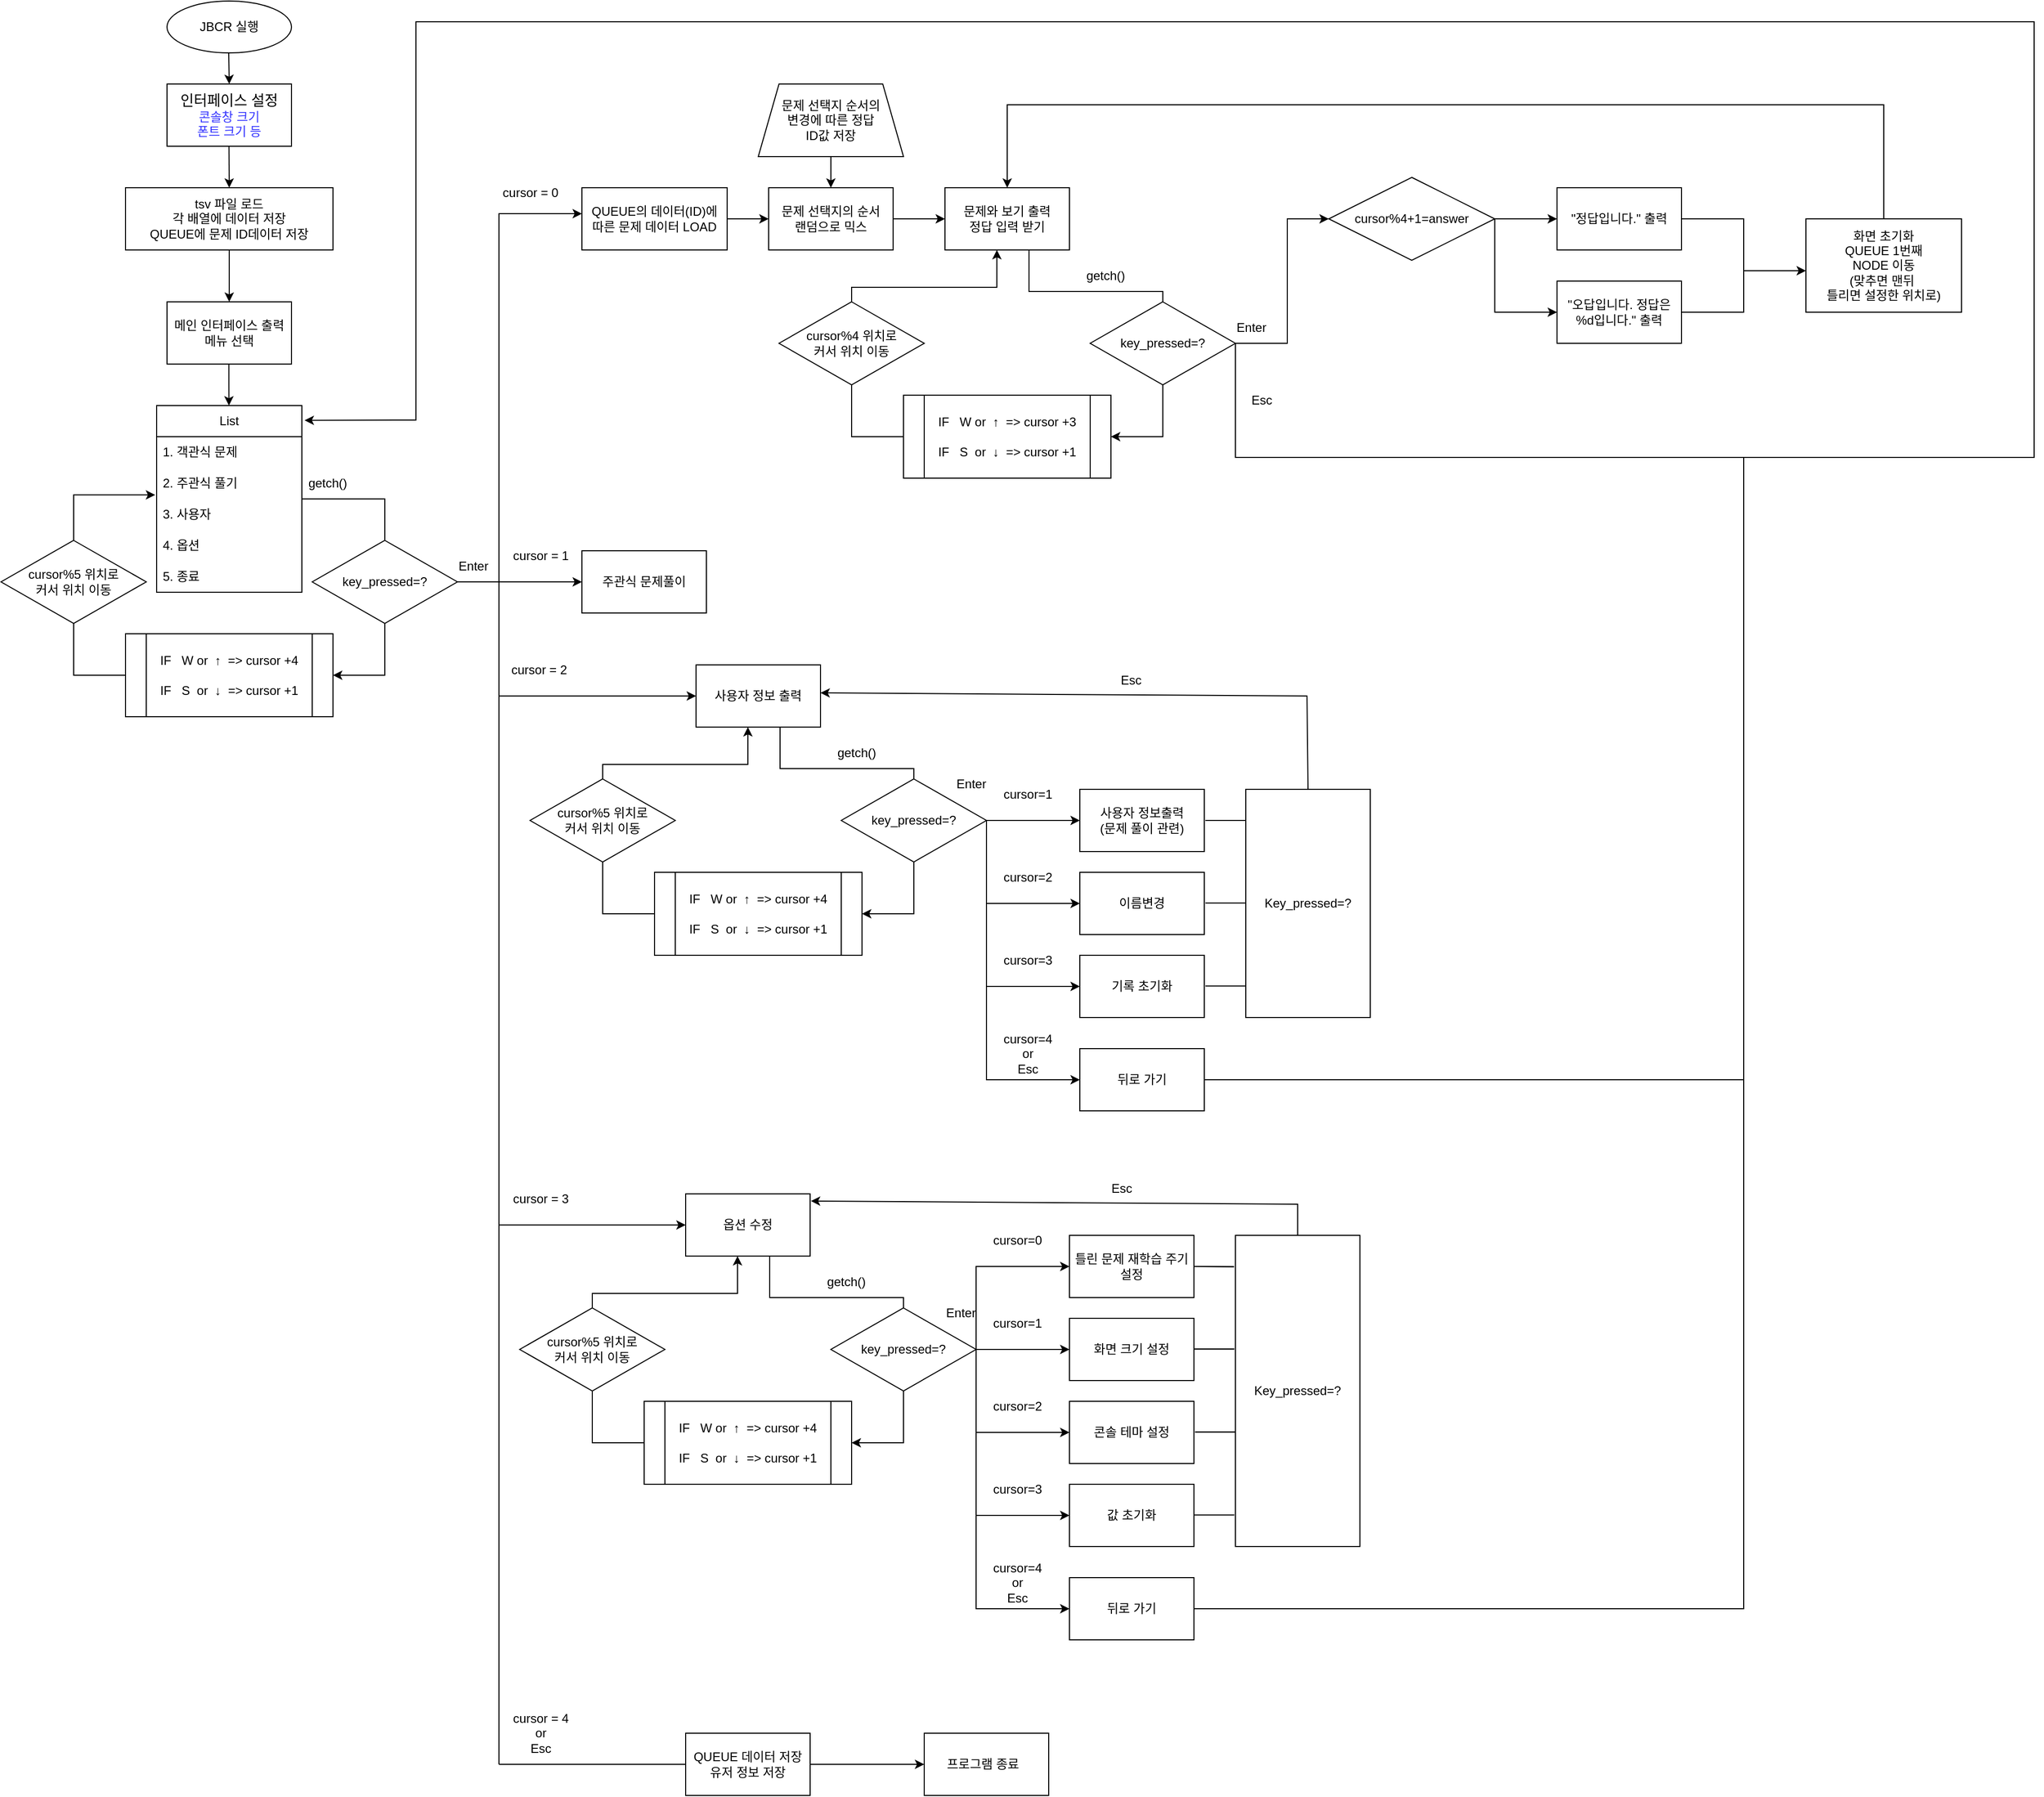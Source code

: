 <mxfile version="21.0.6" type="device"><diagram name="페이지-1" id="7ApFI5vhnYlsAQHMSmPb"><mxGraphModel dx="2670" dy="2430" grid="1" gridSize="10" guides="1" tooltips="1" connect="1" arrows="1" fold="1" page="1" pageScale="1" pageWidth="3300" pageHeight="4681" math="0" shadow="0"><root><mxCell id="0"/><mxCell id="1" parent="0"/><mxCell id="Wcht9jmc_kbPooDy3gbA-1" value="&lt;font style=&quot;font-size: 14px;&quot;&gt;인터페이스 설정&lt;/font&gt;&lt;br&gt;&lt;font color=&quot;#3333ff&quot;&gt;콘솔창 크기&lt;br&gt;폰트 크기 등&lt;/font&gt;" style="rounded=0;whiteSpace=wrap;html=1;" vertex="1" parent="1"><mxGeometry x="160" y="140" width="120" height="60" as="geometry"/></mxCell><mxCell id="Wcht9jmc_kbPooDy3gbA-2" value="JBCR 실행" style="ellipse;whiteSpace=wrap;html=1;" vertex="1" parent="1"><mxGeometry x="160" y="60" width="120" height="50" as="geometry"/></mxCell><mxCell id="Wcht9jmc_kbPooDy3gbA-3" value="" style="endArrow=classic;html=1;rounded=0;entryX=0.5;entryY=0;entryDx=0;entryDy=0;" edge="1" parent="1" target="Wcht9jmc_kbPooDy3gbA-1"><mxGeometry width="50" height="50" relative="1" as="geometry"><mxPoint x="219.5" y="110" as="sourcePoint"/><mxPoint x="220" y="150" as="targetPoint"/><Array as="points"><mxPoint x="220" y="140"/></Array></mxGeometry></mxCell><mxCell id="Wcht9jmc_kbPooDy3gbA-7" value="메인 인터페이스 출력&lt;br&gt;메뉴 선택" style="rounded=0;whiteSpace=wrap;html=1;" vertex="1" parent="1"><mxGeometry x="160" y="350" width="120" height="60" as="geometry"/></mxCell><mxCell id="Wcht9jmc_kbPooDy3gbA-9" value="" style="endArrow=classic;html=1;rounded=0;entryX=0.5;entryY=0;entryDx=0;entryDy=0;" edge="1" parent="1" target="Wcht9jmc_kbPooDy3gbA-36"><mxGeometry width="50" height="50" relative="1" as="geometry"><mxPoint x="219.75" y="200" as="sourcePoint"/><mxPoint x="220.25" y="230" as="targetPoint"/><Array as="points"/></mxGeometry></mxCell><mxCell id="Wcht9jmc_kbPooDy3gbA-13" value="" style="endArrow=classic;html=1;rounded=0;" edge="1" parent="1" target="Wcht9jmc_kbPooDy3gbA-20"><mxGeometry width="50" height="50" relative="1" as="geometry"><mxPoint x="219.66" y="410" as="sourcePoint"/><mxPoint x="220" y="460" as="targetPoint"/><Array as="points"><mxPoint x="219.66" y="430.24"/></Array></mxGeometry></mxCell><mxCell id="Wcht9jmc_kbPooDy3gbA-14" value="" style="endArrow=classic;html=1;rounded=0;" edge="1" parent="1"><mxGeometry width="50" height="50" relative="1" as="geometry"><mxPoint x="480" y="595" as="sourcePoint"/><mxPoint x="560" y="265" as="targetPoint"/><Array as="points"><mxPoint x="480" y="265"/></Array></mxGeometry></mxCell><mxCell id="Wcht9jmc_kbPooDy3gbA-15" value="" style="endArrow=classic;html=1;rounded=0;entryX=0;entryY=0.5;entryDx=0;entryDy=0;" edge="1" parent="1" target="Wcht9jmc_kbPooDy3gbA-67"><mxGeometry width="50" height="50" relative="1" as="geometry"><mxPoint x="480" y="590" as="sourcePoint"/><mxPoint x="560" y="730" as="targetPoint"/><Array as="points"><mxPoint x="480" y="730"/></Array></mxGeometry></mxCell><mxCell id="Wcht9jmc_kbPooDy3gbA-16" value="" style="endArrow=classic;startArrow=classic;html=1;rounded=0;entryX=0;entryY=0.5;entryDx=0;entryDy=0;" edge="1" parent="1" target="Wcht9jmc_kbPooDy3gbA-98"><mxGeometry width="50" height="50" relative="1" as="geometry"><mxPoint x="560" y="620" as="sourcePoint"/><mxPoint x="560" y="1240" as="targetPoint"/><Array as="points"><mxPoint x="480" y="620"/><mxPoint x="480" y="1240"/></Array></mxGeometry></mxCell><mxCell id="Wcht9jmc_kbPooDy3gbA-17" value="&lt;br&gt;IF&amp;nbsp; &amp;nbsp;W or&amp;nbsp; ↑&amp;nbsp; =&amp;gt; cursor +4&lt;br&gt;&amp;nbsp;&lt;br&gt;IF&amp;nbsp; &amp;nbsp;S&amp;nbsp; or&amp;nbsp; ↓&amp;nbsp; =&amp;gt; cursor +1&lt;br&gt;&amp;nbsp;&amp;nbsp;" style="shape=process;whiteSpace=wrap;html=1;backgroundOutline=1;" vertex="1" parent="1"><mxGeometry x="120" y="670" width="200" height="80" as="geometry"/></mxCell><mxCell id="Wcht9jmc_kbPooDy3gbA-25" value="" style="edgeStyle=orthogonalEdgeStyle;rounded=0;orthogonalLoop=1;jettySize=auto;html=1;" edge="1" parent="1" source="Wcht9jmc_kbPooDy3gbA-20" target="Wcht9jmc_kbPooDy3gbA-17"><mxGeometry relative="1" as="geometry"><Array as="points"><mxPoint x="370" y="540"/><mxPoint x="370" y="710"/></Array></mxGeometry></mxCell><mxCell id="Wcht9jmc_kbPooDy3gbA-20" value="List" style="swimlane;fontStyle=0;childLayout=stackLayout;horizontal=1;startSize=30;horizontalStack=0;resizeParent=1;resizeParentMax=0;resizeLast=0;collapsible=1;marginBottom=0;whiteSpace=wrap;html=1;" vertex="1" parent="1"><mxGeometry x="150" y="450" width="140" height="180" as="geometry"><mxRectangle x="70" y="330" width="60" height="30" as="alternateBounds"/></mxGeometry></mxCell><mxCell id="Wcht9jmc_kbPooDy3gbA-21" value="1. 객관식 문제" style="text;strokeColor=none;fillColor=none;align=left;verticalAlign=middle;spacingLeft=4;spacingRight=4;overflow=hidden;points=[[0,0.5],[1,0.5]];portConstraint=eastwest;rotatable=0;whiteSpace=wrap;html=1;" vertex="1" parent="Wcht9jmc_kbPooDy3gbA-20"><mxGeometry y="30" width="140" height="30" as="geometry"/></mxCell><mxCell id="Wcht9jmc_kbPooDy3gbA-22" value="2. 주관식 풀기" style="text;strokeColor=none;fillColor=none;align=left;verticalAlign=middle;spacingLeft=4;spacingRight=4;overflow=hidden;points=[[0,0.5],[1,0.5]];portConstraint=eastwest;rotatable=0;whiteSpace=wrap;html=1;" vertex="1" parent="Wcht9jmc_kbPooDy3gbA-20"><mxGeometry y="60" width="140" height="30" as="geometry"/></mxCell><mxCell id="Wcht9jmc_kbPooDy3gbA-26" value="3. 사용자" style="text;strokeColor=none;fillColor=none;align=left;verticalAlign=middle;spacingLeft=4;spacingRight=4;overflow=hidden;points=[[0,0.5],[1,0.5]];portConstraint=eastwest;rotatable=0;whiteSpace=wrap;html=1;" vertex="1" parent="Wcht9jmc_kbPooDy3gbA-20"><mxGeometry y="90" width="140" height="30" as="geometry"/></mxCell><mxCell id="Wcht9jmc_kbPooDy3gbA-24" value="4. 옵션" style="text;strokeColor=none;fillColor=none;align=left;verticalAlign=middle;spacingLeft=4;spacingRight=4;overflow=hidden;points=[[0,0.5],[1,0.5]];portConstraint=eastwest;rotatable=0;whiteSpace=wrap;html=1;" vertex="1" parent="Wcht9jmc_kbPooDy3gbA-20"><mxGeometry y="120" width="140" height="30" as="geometry"/></mxCell><mxCell id="Wcht9jmc_kbPooDy3gbA-23" value="5. 종료" style="text;strokeColor=none;fillColor=none;align=left;verticalAlign=middle;spacingLeft=4;spacingRight=4;overflow=hidden;points=[[0,0.5],[1,0.5]];portConstraint=eastwest;rotatable=0;whiteSpace=wrap;html=1;" vertex="1" parent="Wcht9jmc_kbPooDy3gbA-20"><mxGeometry y="150" width="140" height="30" as="geometry"/></mxCell><mxCell id="Wcht9jmc_kbPooDy3gbA-27" value="" style="edgeStyle=orthogonalEdgeStyle;rounded=0;orthogonalLoop=1;jettySize=auto;html=1;entryX=-0.01;entryY=-0.129;entryDx=0;entryDy=0;entryPerimeter=0;exitX=0;exitY=0.5;exitDx=0;exitDy=0;" edge="1" parent="1" source="Wcht9jmc_kbPooDy3gbA-17" target="Wcht9jmc_kbPooDy3gbA-26"><mxGeometry relative="1" as="geometry"><mxPoint x="69" y="710" as="sourcePoint"/><mxPoint x="100" y="540" as="targetPoint"/><Array as="points"><mxPoint x="70" y="710"/><mxPoint x="70" y="536"/></Array></mxGeometry></mxCell><mxCell id="Wcht9jmc_kbPooDy3gbA-28" value="getch()" style="text;html=1;strokeColor=none;fillColor=none;align=center;verticalAlign=middle;whiteSpace=wrap;rounded=0;" vertex="1" parent="1"><mxGeometry x="290" y="510" width="50" height="30" as="geometry"/></mxCell><mxCell id="Wcht9jmc_kbPooDy3gbA-29" value="key_pressed=?" style="rhombus;whiteSpace=wrap;html=1;" vertex="1" parent="1"><mxGeometry x="300" y="580" width="140" height="80" as="geometry"/></mxCell><mxCell id="Wcht9jmc_kbPooDy3gbA-32" value="cursor%5 위치로&lt;br&gt;커서 위치 이동" style="rhombus;whiteSpace=wrap;html=1;" vertex="1" parent="1"><mxGeometry y="580" width="140" height="80" as="geometry"/></mxCell><mxCell id="Wcht9jmc_kbPooDy3gbA-33" value="" style="endArrow=none;html=1;rounded=0;exitX=1;exitY=0.5;exitDx=0;exitDy=0;" edge="1" parent="1" source="Wcht9jmc_kbPooDy3gbA-29"><mxGeometry width="50" height="50" relative="1" as="geometry"><mxPoint x="370" y="550" as="sourcePoint"/><mxPoint x="480" y="620" as="targetPoint"/><Array as="points"><mxPoint x="460" y="620"/></Array></mxGeometry></mxCell><mxCell id="Wcht9jmc_kbPooDy3gbA-34" value="Enter" style="text;html=1;align=center;verticalAlign=middle;resizable=0;points=[];autosize=1;strokeColor=none;fillColor=none;" vertex="1" parent="1"><mxGeometry x="430" y="590" width="50" height="30" as="geometry"/></mxCell><mxCell id="Wcht9jmc_kbPooDy3gbA-39" value="" style="edgeStyle=orthogonalEdgeStyle;rounded=0;orthogonalLoop=1;jettySize=auto;html=1;" edge="1" parent="1" source="Wcht9jmc_kbPooDy3gbA-35" target="Wcht9jmc_kbPooDy3gbA-38"><mxGeometry relative="1" as="geometry"/></mxCell><mxCell id="Wcht9jmc_kbPooDy3gbA-35" value="QUEUE의 데이터(ID)에&lt;br&gt;따른 문제 데이터 LOAD" style="rounded=0;whiteSpace=wrap;html=1;" vertex="1" parent="1"><mxGeometry x="560" y="240" width="140" height="60" as="geometry"/></mxCell><mxCell id="Wcht9jmc_kbPooDy3gbA-37" value="" style="edgeStyle=orthogonalEdgeStyle;rounded=0;orthogonalLoop=1;jettySize=auto;html=1;" edge="1" parent="1" source="Wcht9jmc_kbPooDy3gbA-36" target="Wcht9jmc_kbPooDy3gbA-7"><mxGeometry relative="1" as="geometry"/></mxCell><mxCell id="Wcht9jmc_kbPooDy3gbA-36" value="tsv 파일 로드&lt;br&gt;각 배열에 데이터 저장&lt;br&gt;QUEUE에 문제 ID데이터 저장" style="rounded=0;whiteSpace=wrap;html=1;" vertex="1" parent="1"><mxGeometry x="120" y="240" width="200" height="60" as="geometry"/></mxCell><mxCell id="Wcht9jmc_kbPooDy3gbA-41" value="" style="edgeStyle=orthogonalEdgeStyle;rounded=0;orthogonalLoop=1;jettySize=auto;html=1;" edge="1" parent="1" source="Wcht9jmc_kbPooDy3gbA-38" target="Wcht9jmc_kbPooDy3gbA-40"><mxGeometry relative="1" as="geometry"/></mxCell><mxCell id="Wcht9jmc_kbPooDy3gbA-38" value="문제 선택지의 순서&lt;br&gt;랜덤으로 믹스" style="rounded=0;whiteSpace=wrap;html=1;" vertex="1" parent="1"><mxGeometry x="740" y="240" width="120" height="60" as="geometry"/></mxCell><mxCell id="Wcht9jmc_kbPooDy3gbA-40" value="문제와 보기 출력&lt;br&gt;정답 입력 받기" style="rounded=0;whiteSpace=wrap;html=1;" vertex="1" parent="1"><mxGeometry x="910" y="240" width="120" height="60" as="geometry"/></mxCell><mxCell id="Wcht9jmc_kbPooDy3gbA-44" value="&lt;br&gt;IF&amp;nbsp; &amp;nbsp;W or&amp;nbsp; ↑&amp;nbsp; =&amp;gt; cursor +3&lt;br&gt;&amp;nbsp;&lt;br&gt;IF&amp;nbsp; &amp;nbsp;S&amp;nbsp; or&amp;nbsp; ↓&amp;nbsp; =&amp;gt; cursor +1&lt;br&gt;&amp;nbsp;&amp;nbsp;" style="shape=process;whiteSpace=wrap;html=1;backgroundOutline=1;" vertex="1" parent="1"><mxGeometry x="870" y="440" width="200" height="80" as="geometry"/></mxCell><mxCell id="Wcht9jmc_kbPooDy3gbA-45" value="" style="edgeStyle=orthogonalEdgeStyle;rounded=0;orthogonalLoop=1;jettySize=auto;html=1;" edge="1" parent="1" target="Wcht9jmc_kbPooDy3gbA-44"><mxGeometry relative="1" as="geometry"><mxPoint x="990" y="300" as="sourcePoint"/><Array as="points"><mxPoint x="991" y="300"/><mxPoint x="991" y="340"/><mxPoint x="1120" y="340"/><mxPoint x="1120" y="480"/></Array></mxGeometry></mxCell><mxCell id="Wcht9jmc_kbPooDy3gbA-46" value="" style="edgeStyle=orthogonalEdgeStyle;rounded=0;orthogonalLoop=1;jettySize=auto;html=1;entryX=0.417;entryY=1;entryDx=0;entryDy=0;entryPerimeter=0;exitX=0;exitY=0.5;exitDx=0;exitDy=0;" edge="1" parent="1" source="Wcht9jmc_kbPooDy3gbA-44" target="Wcht9jmc_kbPooDy3gbA-40"><mxGeometry relative="1" as="geometry"><mxPoint x="819" y="510" as="sourcePoint"/><mxPoint x="899" y="336" as="targetPoint"/><Array as="points"><mxPoint x="820" y="480"/><mxPoint x="820" y="336"/><mxPoint x="960" y="336"/></Array></mxGeometry></mxCell><mxCell id="Wcht9jmc_kbPooDy3gbA-47" value="getch()" style="text;html=1;strokeColor=none;fillColor=none;align=center;verticalAlign=middle;whiteSpace=wrap;rounded=0;" vertex="1" parent="1"><mxGeometry x="1040" y="310" width="50" height="30" as="geometry"/></mxCell><mxCell id="Wcht9jmc_kbPooDy3gbA-48" value="key_pressed=?" style="rhombus;whiteSpace=wrap;html=1;" vertex="1" parent="1"><mxGeometry x="1050" y="350" width="140" height="80" as="geometry"/></mxCell><mxCell id="Wcht9jmc_kbPooDy3gbA-49" value="cursor%4 위치로&lt;br&gt;커서 위치 이동" style="rhombus;whiteSpace=wrap;html=1;" vertex="1" parent="1"><mxGeometry x="750" y="350" width="140" height="80" as="geometry"/></mxCell><mxCell id="Wcht9jmc_kbPooDy3gbA-50" value="Enter" style="text;html=1;align=center;verticalAlign=middle;resizable=0;points=[];autosize=1;strokeColor=none;fillColor=none;" vertex="1" parent="1"><mxGeometry x="1180" y="360" width="50" height="30" as="geometry"/></mxCell><mxCell id="Wcht9jmc_kbPooDy3gbA-52" value="" style="edgeStyle=orthogonalEdgeStyle;rounded=0;orthogonalLoop=1;jettySize=auto;html=1;" edge="1" parent="1" source="Wcht9jmc_kbPooDy3gbA-51" target="Wcht9jmc_kbPooDy3gbA-38"><mxGeometry relative="1" as="geometry"/></mxCell><mxCell id="Wcht9jmc_kbPooDy3gbA-51" value="문제 선택지 순서의&lt;br&gt;변경에 따른 정답 &lt;br&gt;ID값 저장&lt;br&gt;" style="shape=trapezoid;perimeter=trapezoidPerimeter;whiteSpace=wrap;html=1;fixedSize=1;" vertex="1" parent="1"><mxGeometry x="730" y="140" width="140" height="70" as="geometry"/></mxCell><mxCell id="Wcht9jmc_kbPooDy3gbA-53" value="" style="endArrow=classic;html=1;rounded=0;" edge="1" parent="1"><mxGeometry width="50" height="50" relative="1" as="geometry"><mxPoint x="1190" y="390" as="sourcePoint"/><mxPoint x="1280" y="270" as="targetPoint"/><Array as="points"><mxPoint x="1240" y="390"/><mxPoint x="1240" y="270"/></Array></mxGeometry></mxCell><mxCell id="Wcht9jmc_kbPooDy3gbA-55" value="cursor%4+1=answer" style="rhombus;whiteSpace=wrap;html=1;" vertex="1" parent="1"><mxGeometry x="1280" y="230" width="160" height="80" as="geometry"/></mxCell><mxCell id="Wcht9jmc_kbPooDy3gbA-56" value="&quot;정답입니다.&quot; 출력&lt;br&gt;" style="rounded=0;whiteSpace=wrap;html=1;" vertex="1" parent="1"><mxGeometry x="1500" y="240" width="120" height="60" as="geometry"/></mxCell><mxCell id="Wcht9jmc_kbPooDy3gbA-57" value="" style="endArrow=classic;html=1;rounded=0;entryX=0;entryY=0.5;entryDx=0;entryDy=0;" edge="1" parent="1" source="Wcht9jmc_kbPooDy3gbA-55" target="Wcht9jmc_kbPooDy3gbA-56"><mxGeometry width="50" height="50" relative="1" as="geometry"><mxPoint x="1440" y="320" as="sourcePoint"/><mxPoint x="1490" y="270" as="targetPoint"/></mxGeometry></mxCell><mxCell id="Wcht9jmc_kbPooDy3gbA-58" value="" style="endArrow=classic;html=1;rounded=0;exitX=1;exitY=0.5;exitDx=0;exitDy=0;" edge="1" parent="1" source="Wcht9jmc_kbPooDy3gbA-55"><mxGeometry width="50" height="50" relative="1" as="geometry"><mxPoint x="1460" y="360" as="sourcePoint"/><mxPoint x="1500" y="360" as="targetPoint"/><Array as="points"><mxPoint x="1440" y="360"/></Array></mxGeometry></mxCell><mxCell id="Wcht9jmc_kbPooDy3gbA-59" value="&quot;오답입니다. 정답은 %d입니다.&quot; 출력" style="rounded=0;whiteSpace=wrap;html=1;" vertex="1" parent="1"><mxGeometry x="1500" y="330" width="120" height="60" as="geometry"/></mxCell><mxCell id="Wcht9jmc_kbPooDy3gbA-60" value="" style="endArrow=none;html=1;rounded=0;exitX=1;exitY=0.5;exitDx=0;exitDy=0;entryX=1;entryY=0.5;entryDx=0;entryDy=0;" edge="1" parent="1" source="Wcht9jmc_kbPooDy3gbA-59" target="Wcht9jmc_kbPooDy3gbA-56"><mxGeometry width="50" height="50" relative="1" as="geometry"><mxPoint x="1660" y="370" as="sourcePoint"/><mxPoint x="1710" y="320" as="targetPoint"/><Array as="points"><mxPoint x="1680" y="360"/><mxPoint x="1680" y="270"/></Array></mxGeometry></mxCell><mxCell id="Wcht9jmc_kbPooDy3gbA-61" value="" style="endArrow=classic;html=1;rounded=0;" edge="1" parent="1"><mxGeometry width="50" height="50" relative="1" as="geometry"><mxPoint x="1680" y="320" as="sourcePoint"/><mxPoint x="1740" y="320" as="targetPoint"/></mxGeometry></mxCell><mxCell id="Wcht9jmc_kbPooDy3gbA-62" value="화면 초기화&lt;br&gt;QUEUE 1번째&lt;br&gt;NODE 이동&lt;br&gt;(맞추면 맨뒤&amp;nbsp;&lt;br&gt;틀리면 설정한 위치로)" style="rounded=0;whiteSpace=wrap;html=1;" vertex="1" parent="1"><mxGeometry x="1740" y="270" width="150" height="90" as="geometry"/></mxCell><mxCell id="Wcht9jmc_kbPooDy3gbA-63" value="" style="endArrow=classic;html=1;rounded=0;exitX=0.5;exitY=0;exitDx=0;exitDy=0;entryX=0.5;entryY=0;entryDx=0;entryDy=0;" edge="1" parent="1" source="Wcht9jmc_kbPooDy3gbA-62" target="Wcht9jmc_kbPooDy3gbA-40"><mxGeometry width="50" height="50" relative="1" as="geometry"><mxPoint x="1240" y="480" as="sourcePoint"/><mxPoint x="1815" y="160" as="targetPoint"/><Array as="points"><mxPoint x="1815" y="160"/><mxPoint x="970" y="160"/><mxPoint x="970" y="220"/></Array></mxGeometry></mxCell><mxCell id="Wcht9jmc_kbPooDy3gbA-64" value="" style="endArrow=classic;html=1;rounded=0;exitX=1;exitY=0.5;exitDx=0;exitDy=0;entryX=1.019;entryY=0.079;entryDx=0;entryDy=0;entryPerimeter=0;" edge="1" parent="1" source="Wcht9jmc_kbPooDy3gbA-48" target="Wcht9jmc_kbPooDy3gbA-20"><mxGeometry width="50" height="50" relative="1" as="geometry"><mxPoint x="1410" y="440" as="sourcePoint"/><mxPoint x="342.308" y="80" as="targetPoint"/><Array as="points"><mxPoint x="1190" y="500"/><mxPoint x="1960" y="500"/><mxPoint x="1960" y="80"/><mxPoint x="400" y="80"/><mxPoint x="400" y="464"/></Array></mxGeometry></mxCell><mxCell id="Wcht9jmc_kbPooDy3gbA-65" value="Esc" style="text;html=1;align=center;verticalAlign=middle;resizable=0;points=[];autosize=1;strokeColor=none;fillColor=none;" vertex="1" parent="1"><mxGeometry x="1195" y="430" width="40" height="30" as="geometry"/></mxCell><mxCell id="Wcht9jmc_kbPooDy3gbA-66" value="주관식 문제풀이" style="rounded=0;whiteSpace=wrap;html=1;" vertex="1" parent="1"><mxGeometry x="560" y="590" width="120" height="60" as="geometry"/></mxCell><mxCell id="Wcht9jmc_kbPooDy3gbA-67" value="사용자 정보 출력" style="rounded=0;whiteSpace=wrap;html=1;" vertex="1" parent="1"><mxGeometry x="670" y="700" width="120" height="60" as="geometry"/></mxCell><mxCell id="Wcht9jmc_kbPooDy3gbA-68" value="&lt;br&gt;IF&amp;nbsp; &amp;nbsp;W or&amp;nbsp; ↑&amp;nbsp; =&amp;gt; cursor +4&lt;br&gt;&amp;nbsp;&lt;br&gt;IF&amp;nbsp; &amp;nbsp;S&amp;nbsp; or&amp;nbsp; ↓&amp;nbsp; =&amp;gt; cursor +1&lt;br&gt;&amp;nbsp;&amp;nbsp;" style="shape=process;whiteSpace=wrap;html=1;backgroundOutline=1;" vertex="1" parent="1"><mxGeometry x="630" y="900" width="200" height="80" as="geometry"/></mxCell><mxCell id="Wcht9jmc_kbPooDy3gbA-69" value="" style="edgeStyle=orthogonalEdgeStyle;rounded=0;orthogonalLoop=1;jettySize=auto;html=1;" edge="1" parent="1" target="Wcht9jmc_kbPooDy3gbA-68"><mxGeometry relative="1" as="geometry"><mxPoint x="750" y="760" as="sourcePoint"/><Array as="points"><mxPoint x="751" y="760"/><mxPoint x="751" y="800"/><mxPoint x="880" y="800"/><mxPoint x="880" y="940"/></Array></mxGeometry></mxCell><mxCell id="Wcht9jmc_kbPooDy3gbA-70" value="" style="edgeStyle=orthogonalEdgeStyle;rounded=0;orthogonalLoop=1;jettySize=auto;html=1;entryX=0.417;entryY=1;entryDx=0;entryDy=0;entryPerimeter=0;exitX=0;exitY=0.5;exitDx=0;exitDy=0;" edge="1" parent="1" source="Wcht9jmc_kbPooDy3gbA-68"><mxGeometry relative="1" as="geometry"><mxPoint x="579" y="970" as="sourcePoint"/><mxPoint x="720" y="760" as="targetPoint"/><Array as="points"><mxPoint x="580" y="940"/><mxPoint x="580" y="796"/><mxPoint x="720" y="796"/></Array></mxGeometry></mxCell><mxCell id="Wcht9jmc_kbPooDy3gbA-71" value="getch()" style="text;html=1;strokeColor=none;fillColor=none;align=center;verticalAlign=middle;whiteSpace=wrap;rounded=0;" vertex="1" parent="1"><mxGeometry x="800" y="770" width="50" height="30" as="geometry"/></mxCell><mxCell id="Wcht9jmc_kbPooDy3gbA-72" value="key_pressed=?" style="rhombus;whiteSpace=wrap;html=1;" vertex="1" parent="1"><mxGeometry x="810" y="810" width="140" height="80" as="geometry"/></mxCell><mxCell id="Wcht9jmc_kbPooDy3gbA-73" value="cursor%5 위치로&lt;br&gt;커서 위치 이동" style="rhombus;whiteSpace=wrap;html=1;" vertex="1" parent="1"><mxGeometry x="510" y="810" width="140" height="80" as="geometry"/></mxCell><mxCell id="Wcht9jmc_kbPooDy3gbA-75" value="" style="endArrow=classic;html=1;rounded=0;exitX=1;exitY=0.5;exitDx=0;exitDy=0;" edge="1" parent="1" source="Wcht9jmc_kbPooDy3gbA-72"><mxGeometry width="50" height="50" relative="1" as="geometry"><mxPoint x="1060" y="900" as="sourcePoint"/><mxPoint x="1040" y="850" as="targetPoint"/></mxGeometry></mxCell><mxCell id="Wcht9jmc_kbPooDy3gbA-76" value="사용자 정보출력&lt;br&gt;(문제 풀이 관련)" style="rounded=0;whiteSpace=wrap;html=1;" vertex="1" parent="1"><mxGeometry x="1040" y="820" width="120" height="60" as="geometry"/></mxCell><mxCell id="Wcht9jmc_kbPooDy3gbA-81" value="이름변경" style="rounded=0;whiteSpace=wrap;html=1;" vertex="1" parent="1"><mxGeometry x="1040" y="900" width="120" height="60" as="geometry"/></mxCell><mxCell id="Wcht9jmc_kbPooDy3gbA-82" value="기록 초기화" style="rounded=0;whiteSpace=wrap;html=1;" vertex="1" parent="1"><mxGeometry x="1040" y="980" width="120" height="60" as="geometry"/></mxCell><mxCell id="Wcht9jmc_kbPooDy3gbA-83" value="뒤로 가기" style="rounded=0;whiteSpace=wrap;html=1;" vertex="1" parent="1"><mxGeometry x="1040" y="1070" width="120" height="60" as="geometry"/></mxCell><mxCell id="Wcht9jmc_kbPooDy3gbA-86" value="" style="endArrow=classic;html=1;rounded=0;entryX=0;entryY=0.5;entryDx=0;entryDy=0;" edge="1" parent="1" target="Wcht9jmc_kbPooDy3gbA-83"><mxGeometry width="50" height="50" relative="1" as="geometry"><mxPoint x="950" y="850" as="sourcePoint"/><mxPoint x="980" y="940" as="targetPoint"/><Array as="points"><mxPoint x="950" y="1100"/></Array></mxGeometry></mxCell><mxCell id="Wcht9jmc_kbPooDy3gbA-87" value="" style="endArrow=classic;html=1;rounded=0;entryX=0;entryY=0.5;entryDx=0;entryDy=0;" edge="1" parent="1" target="Wcht9jmc_kbPooDy3gbA-82"><mxGeometry width="50" height="50" relative="1" as="geometry"><mxPoint x="950" y="1010" as="sourcePoint"/><mxPoint x="1000" y="970" as="targetPoint"/></mxGeometry></mxCell><mxCell id="Wcht9jmc_kbPooDy3gbA-88" value="" style="endArrow=classic;html=1;rounded=0;entryX=0;entryY=0.5;entryDx=0;entryDy=0;" edge="1" parent="1" target="Wcht9jmc_kbPooDy3gbA-81"><mxGeometry width="50" height="50" relative="1" as="geometry"><mxPoint x="950" y="930" as="sourcePoint"/><mxPoint x="960" y="840" as="targetPoint"/></mxGeometry></mxCell><mxCell id="Wcht9jmc_kbPooDy3gbA-92" value="cursor=1" style="text;html=1;strokeColor=none;fillColor=none;align=center;verticalAlign=middle;whiteSpace=wrap;rounded=0;" vertex="1" parent="1"><mxGeometry x="960" y="810" width="60" height="30" as="geometry"/></mxCell><mxCell id="Wcht9jmc_kbPooDy3gbA-94" value="cursor=2" style="text;html=1;strokeColor=none;fillColor=none;align=center;verticalAlign=middle;whiteSpace=wrap;rounded=0;" vertex="1" parent="1"><mxGeometry x="960" y="890" width="60" height="30" as="geometry"/></mxCell><mxCell id="Wcht9jmc_kbPooDy3gbA-95" value="cursor=3" style="text;html=1;strokeColor=none;fillColor=none;align=center;verticalAlign=middle;whiteSpace=wrap;rounded=0;" vertex="1" parent="1"><mxGeometry x="960" y="970" width="60" height="30" as="geometry"/></mxCell><mxCell id="Wcht9jmc_kbPooDy3gbA-96" value="cursor=4&lt;br&gt;or&lt;br&gt;Esc" style="text;html=1;strokeColor=none;fillColor=none;align=center;verticalAlign=middle;whiteSpace=wrap;rounded=0;" vertex="1" parent="1"><mxGeometry x="960" y="1060" width="60" height="30" as="geometry"/></mxCell><mxCell id="Wcht9jmc_kbPooDy3gbA-97" value="Enter" style="text;html=1;align=center;verticalAlign=middle;resizable=0;points=[];autosize=1;strokeColor=none;fillColor=none;" vertex="1" parent="1"><mxGeometry x="910" y="800" width="50" height="30" as="geometry"/></mxCell><mxCell id="Wcht9jmc_kbPooDy3gbA-98" value="옵션 수정" style="rounded=0;whiteSpace=wrap;html=1;" vertex="1" parent="1"><mxGeometry x="660" y="1210" width="120" height="60" as="geometry"/></mxCell><mxCell id="Wcht9jmc_kbPooDy3gbA-99" value="&lt;br&gt;IF&amp;nbsp; &amp;nbsp;W or&amp;nbsp; ↑&amp;nbsp; =&amp;gt; cursor +4&lt;br&gt;&amp;nbsp;&lt;br&gt;IF&amp;nbsp; &amp;nbsp;S&amp;nbsp; or&amp;nbsp; ↓&amp;nbsp; =&amp;gt; cursor +1&lt;br&gt;&amp;nbsp;&amp;nbsp;" style="shape=process;whiteSpace=wrap;html=1;backgroundOutline=1;" vertex="1" parent="1"><mxGeometry x="620" y="1410" width="200" height="80" as="geometry"/></mxCell><mxCell id="Wcht9jmc_kbPooDy3gbA-100" value="" style="edgeStyle=orthogonalEdgeStyle;rounded=0;orthogonalLoop=1;jettySize=auto;html=1;" edge="1" parent="1" target="Wcht9jmc_kbPooDy3gbA-99"><mxGeometry relative="1" as="geometry"><mxPoint x="740" y="1270" as="sourcePoint"/><Array as="points"><mxPoint x="741" y="1270"/><mxPoint x="741" y="1310"/><mxPoint x="870" y="1310"/><mxPoint x="870" y="1450"/></Array></mxGeometry></mxCell><mxCell id="Wcht9jmc_kbPooDy3gbA-101" value="" style="edgeStyle=orthogonalEdgeStyle;rounded=0;orthogonalLoop=1;jettySize=auto;html=1;entryX=0.417;entryY=1;entryDx=0;entryDy=0;entryPerimeter=0;exitX=0;exitY=0.5;exitDx=0;exitDy=0;" edge="1" parent="1" source="Wcht9jmc_kbPooDy3gbA-99"><mxGeometry relative="1" as="geometry"><mxPoint x="569" y="1480" as="sourcePoint"/><mxPoint x="710" y="1270" as="targetPoint"/><Array as="points"><mxPoint x="570" y="1450"/><mxPoint x="570" y="1306"/><mxPoint x="710" y="1306"/></Array></mxGeometry></mxCell><mxCell id="Wcht9jmc_kbPooDy3gbA-102" value="getch()" style="text;html=1;strokeColor=none;fillColor=none;align=center;verticalAlign=middle;whiteSpace=wrap;rounded=0;" vertex="1" parent="1"><mxGeometry x="790" y="1280" width="50" height="30" as="geometry"/></mxCell><mxCell id="Wcht9jmc_kbPooDy3gbA-103" value="key_pressed=?" style="rhombus;whiteSpace=wrap;html=1;" vertex="1" parent="1"><mxGeometry x="800" y="1320" width="140" height="80" as="geometry"/></mxCell><mxCell id="Wcht9jmc_kbPooDy3gbA-104" value="cursor%5 위치로&lt;br&gt;커서 위치 이동" style="rhombus;whiteSpace=wrap;html=1;" vertex="1" parent="1"><mxGeometry x="500" y="1320" width="140" height="80" as="geometry"/></mxCell><mxCell id="Wcht9jmc_kbPooDy3gbA-105" value="Enter" style="text;html=1;align=center;verticalAlign=middle;resizable=0;points=[];autosize=1;strokeColor=none;fillColor=none;" vertex="1" parent="1"><mxGeometry x="900" y="1310" width="50" height="30" as="geometry"/></mxCell><mxCell id="Wcht9jmc_kbPooDy3gbA-106" value="" style="endArrow=classic;html=1;rounded=0;exitX=1;exitY=0.5;exitDx=0;exitDy=0;" edge="1" parent="1"><mxGeometry width="50" height="50" relative="1" as="geometry"><mxPoint x="940" y="1360" as="sourcePoint"/><mxPoint x="1030" y="1360" as="targetPoint"/></mxGeometry></mxCell><mxCell id="Wcht9jmc_kbPooDy3gbA-107" value="틀린 문제 재학습 주기&lt;br&gt;설정" style="rounded=0;whiteSpace=wrap;html=1;" vertex="1" parent="1"><mxGeometry x="1030" y="1250" width="120" height="60" as="geometry"/></mxCell><mxCell id="Wcht9jmc_kbPooDy3gbA-108" value="화면 크기 설정" style="rounded=0;whiteSpace=wrap;html=1;" vertex="1" parent="1"><mxGeometry x="1030" y="1330" width="120" height="60" as="geometry"/></mxCell><mxCell id="Wcht9jmc_kbPooDy3gbA-109" value="콘솔 테마 설정" style="rounded=0;whiteSpace=wrap;html=1;" vertex="1" parent="1"><mxGeometry x="1030" y="1410" width="120" height="60" as="geometry"/></mxCell><mxCell id="Wcht9jmc_kbPooDy3gbA-110" value="값 초기화" style="rounded=0;whiteSpace=wrap;html=1;" vertex="1" parent="1"><mxGeometry x="1030" y="1490" width="120" height="60" as="geometry"/></mxCell><mxCell id="Wcht9jmc_kbPooDy3gbA-111" value="" style="endArrow=classic;html=1;rounded=0;entryX=0;entryY=0.5;entryDx=0;entryDy=0;" edge="1" parent="1" target="Wcht9jmc_kbPooDy3gbA-118"><mxGeometry width="50" height="50" relative="1" as="geometry"><mxPoint x="940" y="1360" as="sourcePoint"/><mxPoint x="1020" y="1610" as="targetPoint"/><Array as="points"><mxPoint x="940" y="1610"/></Array></mxGeometry></mxCell><mxCell id="Wcht9jmc_kbPooDy3gbA-112" value="" style="endArrow=classic;html=1;rounded=0;entryX=0;entryY=0.5;entryDx=0;entryDy=0;" edge="1" parent="1" target="Wcht9jmc_kbPooDy3gbA-110"><mxGeometry width="50" height="50" relative="1" as="geometry"><mxPoint x="940" y="1520" as="sourcePoint"/><mxPoint x="1000" y="1520" as="targetPoint"/></mxGeometry></mxCell><mxCell id="Wcht9jmc_kbPooDy3gbA-113" value="" style="endArrow=classic;html=1;rounded=0;entryX=0;entryY=0.5;entryDx=0;entryDy=0;" edge="1" parent="1" target="Wcht9jmc_kbPooDy3gbA-109"><mxGeometry width="50" height="50" relative="1" as="geometry"><mxPoint x="940" y="1440" as="sourcePoint"/><mxPoint x="950" y="1350" as="targetPoint"/></mxGeometry></mxCell><mxCell id="Wcht9jmc_kbPooDy3gbA-114" value="cursor=1" style="text;html=1;strokeColor=none;fillColor=none;align=center;verticalAlign=middle;whiteSpace=wrap;rounded=0;" vertex="1" parent="1"><mxGeometry x="950" y="1320" width="60" height="30" as="geometry"/></mxCell><mxCell id="Wcht9jmc_kbPooDy3gbA-115" value="cursor=2" style="text;html=1;strokeColor=none;fillColor=none;align=center;verticalAlign=middle;whiteSpace=wrap;rounded=0;" vertex="1" parent="1"><mxGeometry x="950" y="1400" width="60" height="30" as="geometry"/></mxCell><mxCell id="Wcht9jmc_kbPooDy3gbA-116" value="cursor=3" style="text;html=1;strokeColor=none;fillColor=none;align=center;verticalAlign=middle;whiteSpace=wrap;rounded=0;" vertex="1" parent="1"><mxGeometry x="950" y="1480" width="60" height="30" as="geometry"/></mxCell><mxCell id="Wcht9jmc_kbPooDy3gbA-117" value="cursor=4&lt;br&gt;or&lt;br&gt;Esc" style="text;html=1;strokeColor=none;fillColor=none;align=center;verticalAlign=middle;whiteSpace=wrap;rounded=0;" vertex="1" parent="1"><mxGeometry x="950" y="1570" width="60" height="30" as="geometry"/></mxCell><mxCell id="Wcht9jmc_kbPooDy3gbA-118" value="뒤로 가기" style="rounded=0;whiteSpace=wrap;html=1;" vertex="1" parent="1"><mxGeometry x="1030" y="1580" width="120" height="60" as="geometry"/></mxCell><mxCell id="Wcht9jmc_kbPooDy3gbA-121" value="" style="endArrow=classic;html=1;rounded=0;exitX=1;exitY=0.5;exitDx=0;exitDy=0;" edge="1" parent="1" source="Wcht9jmc_kbPooDy3gbA-103"><mxGeometry width="50" height="50" relative="1" as="geometry"><mxPoint x="945" y="1279.55" as="sourcePoint"/><mxPoint x="1030" y="1280" as="targetPoint"/><Array as="points"><mxPoint x="940" y="1280"/></Array></mxGeometry></mxCell><mxCell id="Wcht9jmc_kbPooDy3gbA-122" value="cursor=0" style="text;html=1;strokeColor=none;fillColor=none;align=center;verticalAlign=middle;whiteSpace=wrap;rounded=0;" vertex="1" parent="1"><mxGeometry x="950" y="1240" width="60" height="30" as="geometry"/></mxCell><mxCell id="Wcht9jmc_kbPooDy3gbA-124" value="Key_pressed=?" style="rounded=0;whiteSpace=wrap;html=1;" vertex="1" parent="1"><mxGeometry x="1190" y="1250" width="120" height="300" as="geometry"/></mxCell><mxCell id="Wcht9jmc_kbPooDy3gbA-125" value="" style="endArrow=none;html=1;rounded=0;entryX=-0.011;entryY=0.101;entryDx=0;entryDy=0;entryPerimeter=0;exitX=1;exitY=0.5;exitDx=0;exitDy=0;" edge="1" parent="1" source="Wcht9jmc_kbPooDy3gbA-107" target="Wcht9jmc_kbPooDy3gbA-124"><mxGeometry width="50" height="50" relative="1" as="geometry"><mxPoint x="1130" y="1400" as="sourcePoint"/><mxPoint x="1180" y="1350" as="targetPoint"/></mxGeometry></mxCell><mxCell id="Wcht9jmc_kbPooDy3gbA-126" value="" style="endArrow=none;html=1;rounded=0;entryX=-0.011;entryY=0.101;entryDx=0;entryDy=0;entryPerimeter=0;exitX=1;exitY=0.5;exitDx=0;exitDy=0;" edge="1" parent="1"><mxGeometry width="50" height="50" relative="1" as="geometry"><mxPoint x="1150" y="1359.64" as="sourcePoint"/><mxPoint x="1189" y="1359.64" as="targetPoint"/></mxGeometry></mxCell><mxCell id="Wcht9jmc_kbPooDy3gbA-127" value="" style="endArrow=none;html=1;rounded=0;entryX=-0.011;entryY=0.101;entryDx=0;entryDy=0;entryPerimeter=0;exitX=1;exitY=0.5;exitDx=0;exitDy=0;" edge="1" parent="1"><mxGeometry width="50" height="50" relative="1" as="geometry"><mxPoint x="1151" y="1439.64" as="sourcePoint"/><mxPoint x="1190" y="1439.64" as="targetPoint"/></mxGeometry></mxCell><mxCell id="Wcht9jmc_kbPooDy3gbA-128" value="" style="endArrow=none;html=1;rounded=0;entryX=-0.011;entryY=0.101;entryDx=0;entryDy=0;entryPerimeter=0;exitX=1;exitY=0.5;exitDx=0;exitDy=0;" edge="1" parent="1"><mxGeometry width="50" height="50" relative="1" as="geometry"><mxPoint x="1150" y="1519.64" as="sourcePoint"/><mxPoint x="1189" y="1519.64" as="targetPoint"/></mxGeometry></mxCell><mxCell id="Wcht9jmc_kbPooDy3gbA-129" value="" style="endArrow=classic;html=1;rounded=0;entryX=1.006;entryY=0.115;entryDx=0;entryDy=0;exitX=0.5;exitY=0;exitDx=0;exitDy=0;entryPerimeter=0;" edge="1" parent="1" source="Wcht9jmc_kbPooDy3gbA-124" target="Wcht9jmc_kbPooDy3gbA-98"><mxGeometry width="50" height="50" relative="1" as="geometry"><mxPoint x="1040" y="1280" as="sourcePoint"/><mxPoint x="1090" y="1230" as="targetPoint"/><Array as="points"><mxPoint x="1250" y="1220"/></Array></mxGeometry></mxCell><mxCell id="Wcht9jmc_kbPooDy3gbA-130" value="Esc" style="text;html=1;align=center;verticalAlign=middle;resizable=0;points=[];autosize=1;strokeColor=none;fillColor=none;" vertex="1" parent="1"><mxGeometry x="1060" y="1190" width="40" height="30" as="geometry"/></mxCell><mxCell id="Wcht9jmc_kbPooDy3gbA-131" value="Key_pressed=?" style="rounded=0;whiteSpace=wrap;html=1;" vertex="1" parent="1"><mxGeometry x="1190" y="1250" width="120" height="300" as="geometry"/></mxCell><mxCell id="Wcht9jmc_kbPooDy3gbA-132" value="" style="endArrow=none;html=1;rounded=0;entryX=-0.011;entryY=0.101;entryDx=0;entryDy=0;entryPerimeter=0;exitX=1;exitY=0.5;exitDx=0;exitDy=0;" edge="1" target="Wcht9jmc_kbPooDy3gbA-131" parent="1"><mxGeometry width="50" height="50" relative="1" as="geometry"><mxPoint x="1150" y="1280" as="sourcePoint"/><mxPoint x="1180" y="1350" as="targetPoint"/></mxGeometry></mxCell><mxCell id="Wcht9jmc_kbPooDy3gbA-133" value="" style="endArrow=none;html=1;rounded=0;entryX=-0.011;entryY=0.101;entryDx=0;entryDy=0;entryPerimeter=0;exitX=1;exitY=0.5;exitDx=0;exitDy=0;" edge="1" parent="1"><mxGeometry width="50" height="50" relative="1" as="geometry"><mxPoint x="1150" y="1359.64" as="sourcePoint"/><mxPoint x="1189" y="1359.64" as="targetPoint"/></mxGeometry></mxCell><mxCell id="Wcht9jmc_kbPooDy3gbA-134" value="" style="endArrow=none;html=1;rounded=0;entryX=-0.011;entryY=0.101;entryDx=0;entryDy=0;entryPerimeter=0;exitX=1;exitY=0.5;exitDx=0;exitDy=0;" edge="1" parent="1"><mxGeometry width="50" height="50" relative="1" as="geometry"><mxPoint x="1151" y="1439.64" as="sourcePoint"/><mxPoint x="1190" y="1439.64" as="targetPoint"/></mxGeometry></mxCell><mxCell id="Wcht9jmc_kbPooDy3gbA-135" value="Key_pressed=?" style="rounded=0;whiteSpace=wrap;html=1;" vertex="1" parent="1"><mxGeometry x="1200" y="820" width="120" height="220" as="geometry"/></mxCell><mxCell id="Wcht9jmc_kbPooDy3gbA-136" value="" style="endArrow=none;html=1;rounded=0;entryX=-0.011;entryY=0.101;entryDx=0;entryDy=0;entryPerimeter=0;exitX=1;exitY=0.5;exitDx=0;exitDy=0;" edge="1" parent="1"><mxGeometry width="50" height="50" relative="1" as="geometry"><mxPoint x="1161" y="850" as="sourcePoint"/><mxPoint x="1200" y="850" as="targetPoint"/></mxGeometry></mxCell><mxCell id="Wcht9jmc_kbPooDy3gbA-137" value="" style="endArrow=none;html=1;rounded=0;entryX=-0.011;entryY=0.101;entryDx=0;entryDy=0;entryPerimeter=0;exitX=1;exitY=0.5;exitDx=0;exitDy=0;" edge="1" parent="1"><mxGeometry width="50" height="50" relative="1" as="geometry"><mxPoint x="1161" y="929.58" as="sourcePoint"/><mxPoint x="1200" y="929.58" as="targetPoint"/></mxGeometry></mxCell><mxCell id="Wcht9jmc_kbPooDy3gbA-138" value="" style="endArrow=none;html=1;rounded=0;entryX=-0.011;entryY=0.101;entryDx=0;entryDy=0;entryPerimeter=0;exitX=1;exitY=0.5;exitDx=0;exitDy=0;" edge="1" parent="1"><mxGeometry width="50" height="50" relative="1" as="geometry"><mxPoint x="1161" y="1009.58" as="sourcePoint"/><mxPoint x="1200" y="1009.58" as="targetPoint"/></mxGeometry></mxCell><mxCell id="Wcht9jmc_kbPooDy3gbA-139" value="" style="endArrow=classic;html=1;rounded=0;entryX=1.006;entryY=0.115;entryDx=0;entryDy=0;exitX=0.5;exitY=0;exitDx=0;exitDy=0;entryPerimeter=0;" edge="1" parent="1" source="Wcht9jmc_kbPooDy3gbA-135"><mxGeometry width="50" height="50" relative="1" as="geometry"><mxPoint x="1259" y="760" as="sourcePoint"/><mxPoint x="790" y="727" as="targetPoint"/><Array as="points"><mxPoint x="1259" y="730"/></Array></mxGeometry></mxCell><mxCell id="Wcht9jmc_kbPooDy3gbA-140" value="Esc" style="text;html=1;align=center;verticalAlign=middle;resizable=0;points=[];autosize=1;strokeColor=none;fillColor=none;" vertex="1" parent="1"><mxGeometry x="1069" y="700" width="40" height="30" as="geometry"/></mxCell><mxCell id="Wcht9jmc_kbPooDy3gbA-141" value="" style="endArrow=classic;html=1;rounded=0;startArrow=none;entryX=0;entryY=0.5;entryDx=0;entryDy=0;" edge="1" parent="1" source="Wcht9jmc_kbPooDy3gbA-153" target="Wcht9jmc_kbPooDy3gbA-146"><mxGeometry width="50" height="50" relative="1" as="geometry"><mxPoint x="480" y="1240" as="sourcePoint"/><mxPoint x="1520" y="1760" as="targetPoint"/><Array as="points"><mxPoint x="480" y="1760"/></Array></mxGeometry></mxCell><mxCell id="Wcht9jmc_kbPooDy3gbA-143" value="" style="endArrow=none;html=1;rounded=0;exitX=1;exitY=0.5;exitDx=0;exitDy=0;" edge="1" parent="1" source="Wcht9jmc_kbPooDy3gbA-83"><mxGeometry width="50" height="50" relative="1" as="geometry"><mxPoint x="1540" y="990" as="sourcePoint"/><mxPoint x="1680" y="1100" as="targetPoint"/></mxGeometry></mxCell><mxCell id="Wcht9jmc_kbPooDy3gbA-145" value="" style="endArrow=none;html=1;rounded=0;exitX=1;exitY=0.5;exitDx=0;exitDy=0;" edge="1" parent="1" source="Wcht9jmc_kbPooDy3gbA-118"><mxGeometry width="50" height="50" relative="1" as="geometry"><mxPoint x="1460" y="970" as="sourcePoint"/><mxPoint x="1680" y="500" as="targetPoint"/><Array as="points"><mxPoint x="1680" y="1610"/></Array></mxGeometry></mxCell><mxCell id="Wcht9jmc_kbPooDy3gbA-146" value="프로그램 종료&amp;nbsp;&amp;nbsp;" style="rounded=0;whiteSpace=wrap;html=1;" vertex="1" parent="1"><mxGeometry x="890" y="1730" width="120" height="60" as="geometry"/></mxCell><mxCell id="Wcht9jmc_kbPooDy3gbA-147" value="cursor = 0" style="text;html=1;align=center;verticalAlign=middle;resizable=0;points=[];autosize=1;strokeColor=none;fillColor=none;" vertex="1" parent="1"><mxGeometry x="470" y="230" width="80" height="30" as="geometry"/></mxCell><mxCell id="Wcht9jmc_kbPooDy3gbA-148" value="cursor = 1" style="text;html=1;align=center;verticalAlign=middle;resizable=0;points=[];autosize=1;strokeColor=none;fillColor=none;" vertex="1" parent="1"><mxGeometry x="480" y="580" width="80" height="30" as="geometry"/></mxCell><mxCell id="Wcht9jmc_kbPooDy3gbA-149" value="cursor = 2&amp;nbsp;" style="text;html=1;align=center;verticalAlign=middle;resizable=0;points=[];autosize=1;strokeColor=none;fillColor=none;" vertex="1" parent="1"><mxGeometry x="480" y="690" width="80" height="30" as="geometry"/></mxCell><mxCell id="Wcht9jmc_kbPooDy3gbA-151" value="cursor = 3" style="text;html=1;align=center;verticalAlign=middle;resizable=0;points=[];autosize=1;strokeColor=none;fillColor=none;" vertex="1" parent="1"><mxGeometry x="480" y="1200" width="80" height="30" as="geometry"/></mxCell><mxCell id="Wcht9jmc_kbPooDy3gbA-152" value="cursor = 4&lt;br&gt;or&lt;br&gt;Esc" style="text;html=1;align=center;verticalAlign=middle;resizable=0;points=[];autosize=1;strokeColor=none;fillColor=none;" vertex="1" parent="1"><mxGeometry x="480" y="1700" width="80" height="60" as="geometry"/></mxCell><mxCell id="Wcht9jmc_kbPooDy3gbA-156" value="" style="endArrow=none;html=1;rounded=0;" edge="1" parent="1"><mxGeometry width="50" height="50" relative="1" as="geometry"><mxPoint x="480" y="1240" as="sourcePoint"/><mxPoint x="480" y="1760" as="targetPoint"/><Array as="points"/></mxGeometry></mxCell><mxCell id="Wcht9jmc_kbPooDy3gbA-153" value="QUEUE 데이터 저장&lt;br&gt;유저 정보 저장" style="rounded=0;whiteSpace=wrap;html=1;" vertex="1" parent="1"><mxGeometry x="660" y="1730" width="120" height="60" as="geometry"/></mxCell></root></mxGraphModel></diagram></mxfile>